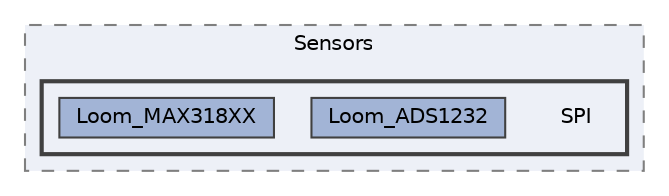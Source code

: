 digraph "C:/Users/Will/AppData/Local/Arduino15/packages/loom4/hardware/samd/4.0.6/libraries/Loom/src/Sensors/SPI"
{
 // LATEX_PDF_SIZE
  bgcolor="transparent";
  edge [fontname=Helvetica,fontsize=10,labelfontname=Helvetica,labelfontsize=10];
  node [fontname=Helvetica,fontsize=10,shape=box,height=0.2,width=0.4];
  compound=true
  subgraph clusterdir_34ad8d73d8b032955901177e6cabcd8e {
    graph [ bgcolor="#edf0f7", pencolor="grey50", label="Sensors", fontname=Helvetica,fontsize=10 style="filled,dashed", URL="dir_34ad8d73d8b032955901177e6cabcd8e.html",tooltip=""]
  subgraph clusterdir_bd60a3ba666354d98cb82fb257c91258 {
    graph [ bgcolor="#edf0f7", pencolor="grey25", label="", fontname=Helvetica,fontsize=10 style="filled,bold", URL="dir_bd60a3ba666354d98cb82fb257c91258.html",tooltip=""]
    dir_bd60a3ba666354d98cb82fb257c91258 [shape=plaintext, label="SPI"];
  dir_29be5b7aef2951c3e5a85a24dd8c7034 [label="Loom_ADS1232", fillcolor="#a2b4d6", color="grey25", style="filled", URL="dir_29be5b7aef2951c3e5a85a24dd8c7034.html",tooltip=""];
  dir_292375dfe7c175445f6a36c097f7fef8 [label="Loom_MAX318XX", fillcolor="#a2b4d6", color="grey25", style="filled", URL="dir_292375dfe7c175445f6a36c097f7fef8.html",tooltip=""];
  }
  }
}
